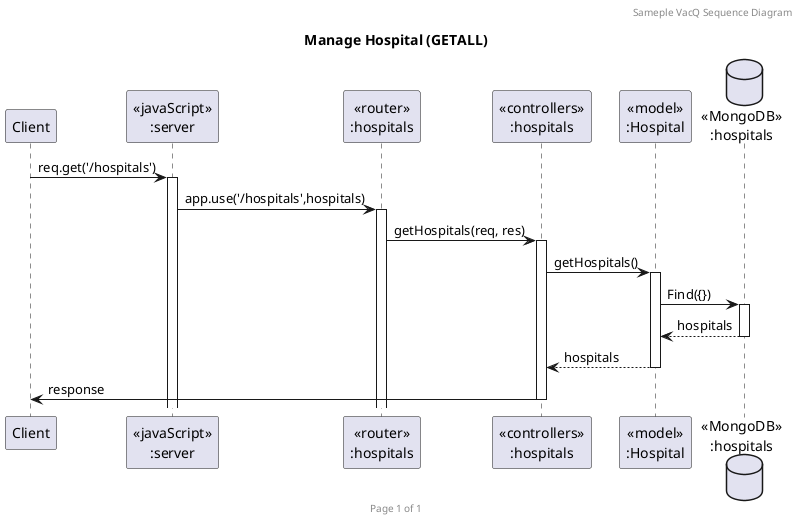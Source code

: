 @startuml Manage Hospital (GETALL)

header Sameple VacQ Sequence Diagram
footer Page %page% of %lastpage%
title "Manage Hospital (GETALL)"

participant "Client" as client
participant "<<javaScript>>\n:server" as server
participant "<<router>>\n:hospitals" as routerHospitals
participant "<<controllers>>\n:hospitals" as controllersHospitals
participant "<<model>>\n:Hospital" as modelHospital
database "<<MongoDB>>\n:hospitals" as HospitalsDatabase

client->server ++:req.get('/hospitals')
server->routerHospitals ++:app.use('/hospitals',hospitals)
routerHospitals -> controllersHospitals ++:getHospitals(req, res)
controllersHospitals->modelHospital ++:getHospitals()
modelHospital ->HospitalsDatabase ++: Find({})
HospitalsDatabase --> modelHospital --: hospitals
controllersHospitals <-- modelHospital --:hospitals
controllersHospitals->client --:response


@enduml

